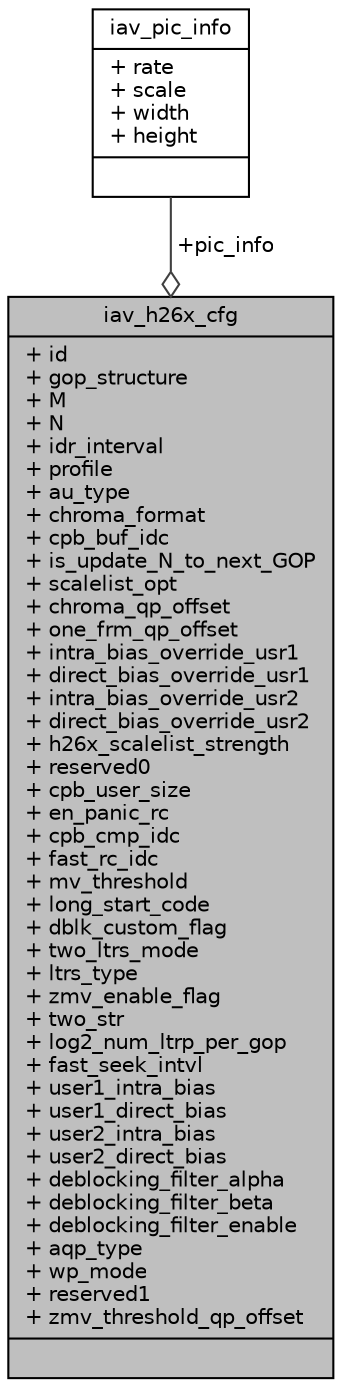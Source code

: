 digraph "iav_h26x_cfg"
{
 // INTERACTIVE_SVG=YES
 // LATEX_PDF_SIZE
  bgcolor="transparent";
  edge [fontname="Helvetica",fontsize="10",labelfontname="Helvetica",labelfontsize="10"];
  node [fontname="Helvetica",fontsize="10",shape=record];
  Node1 [label="{iav_h26x_cfg\n|+ id\l+ gop_structure\l+ M\l+ N\l+ idr_interval\l+ profile\l+ au_type\l+ chroma_format\l+ cpb_buf_idc\l+ is_update_N_to_next_GOP\l+ scalelist_opt\l+ chroma_qp_offset\l+ one_frm_qp_offset\l+ intra_bias_override_usr1\l+ direct_bias_override_usr1\l+ intra_bias_override_usr2\l+ direct_bias_override_usr2\l+ h26x_scalelist_strength\l+ reserved0\l+ cpb_user_size\l+ en_panic_rc\l+ cpb_cmp_idc\l+ fast_rc_idc\l+ mv_threshold\l+ long_start_code\l+ dblk_custom_flag\l+ two_ltrs_mode\l+ ltrs_type\l+ zmv_enable_flag\l+ two_str\l+ log2_num_ltrp_per_gop\l+ fast_seek_intvl\l+ user1_intra_bias\l+ user1_direct_bias\l+ user2_intra_bias\l+ user2_direct_bias\l+ deblocking_filter_alpha\l+ deblocking_filter_beta\l+ deblocking_filter_enable\l+ aqp_type\l+ wp_mode\l+ reserved1\l+ zmv_threshold_qp_offset\l|}",height=0.2,width=0.4,color="black", fillcolor="grey75", style="filled", fontcolor="black",tooltip=" "];
  Node2 -> Node1 [color="grey25",fontsize="10",style="solid",label=" +pic_info" ,arrowhead="odiamond",fontname="Helvetica"];
  Node2 [label="{iav_pic_info\n|+ rate\l+ scale\l+ width\l+ height\l|}",height=0.2,width=0.4,color="black",URL="$d9/d15/structiav__pic__info.html",tooltip=" "];
}
